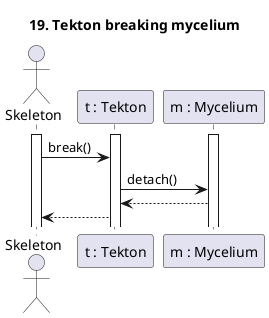 @startuml 19. Tekton breaking mycelium
title 19. Tekton breaking mycelium

actor "Skeleton" as S
participant "t : Tekton" as T
participant "m : Mycelium" as My




activate T
activate My
activate S


S->T : break()
T->My : detach()
My-->T

T-->S



@enduml